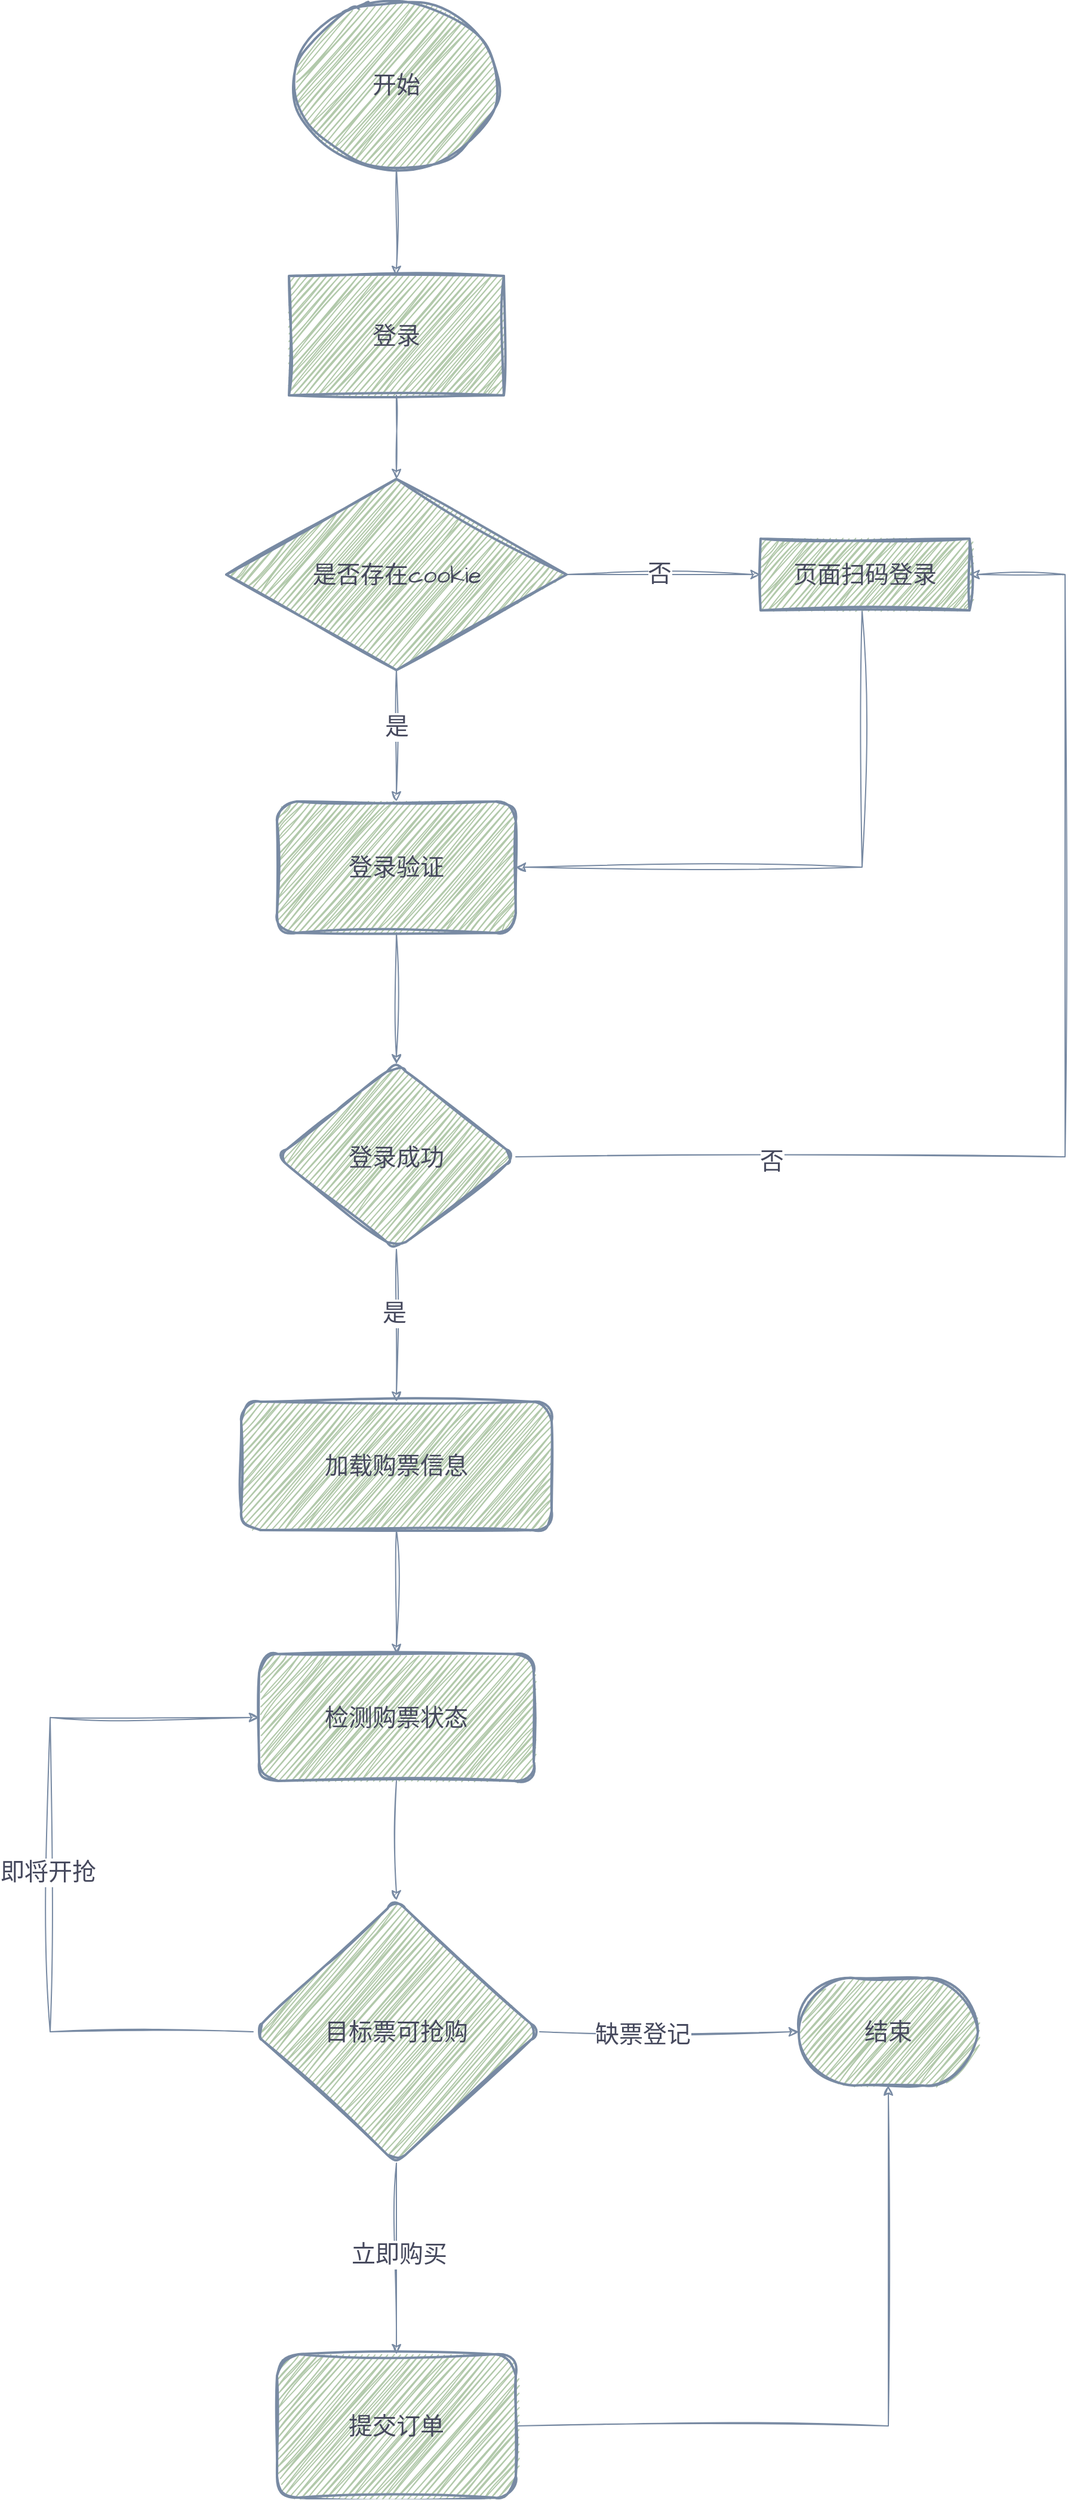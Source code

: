 <mxfile version="20.8.16" type="device"><diagram name="第 1 页" id="ecYE4qq0Zg9CMd1dAzOH"><mxGraphModel dx="2868" dy="1814" grid="1" gridSize="10" guides="1" tooltips="1" connect="1" arrows="1" fold="1" page="1" pageScale="1" pageWidth="827" pageHeight="1169" math="0" shadow="0"><root><mxCell id="0"/><mxCell id="1" parent="0"/><mxCell id="mSB9isJHXnmqN6vRJ4za-3" value="" style="edgeStyle=orthogonalEdgeStyle;rounded=0;sketch=1;hachureGap=4;jiggle=2;curveFitting=1;orthogonalLoop=1;jettySize=auto;html=1;strokeColor=#788AA3;fontFamily=Architects Daughter;fontSource=https%3A%2F%2Ffonts.googleapis.com%2Fcss%3Ffamily%3DArchitects%2BDaughter;fontSize=16;fontColor=#46495D;fillColor=#B2C9AB;" edge="1" parent="1" source="mSB9isJHXnmqN6vRJ4za-1" target="mSB9isJHXnmqN6vRJ4za-2"><mxGeometry relative="1" as="geometry"/></mxCell><mxCell id="mSB9isJHXnmqN6vRJ4za-1" value="开始" style="strokeWidth=2;html=1;shape=mxgraph.flowchart.start_2;whiteSpace=wrap;sketch=1;hachureGap=4;jiggle=2;curveFitting=1;fontFamily=Architects Daughter;fontSource=https%3A%2F%2Ffonts.googleapis.com%2Fcss%3Ffamily%3DArchitects%2BDaughter;fontSize=20;labelBackgroundColor=none;fillColor=#B2C9AB;strokeColor=#788AA3;fontColor=#46495D;" vertex="1" parent="1"><mxGeometry x="405" y="90" width="170" height="140" as="geometry"/></mxCell><mxCell id="mSB9isJHXnmqN6vRJ4za-5" value="" style="edgeStyle=orthogonalEdgeStyle;rounded=0;sketch=1;hachureGap=4;jiggle=2;curveFitting=1;orthogonalLoop=1;jettySize=auto;html=1;strokeColor=#788AA3;fontFamily=Architects Daughter;fontSource=https%3A%2F%2Ffonts.googleapis.com%2Fcss%3Ffamily%3DArchitects%2BDaughter;fontSize=16;fontColor=#46495D;fillColor=#B2C9AB;" edge="1" parent="1" source="mSB9isJHXnmqN6vRJ4za-2" target="mSB9isJHXnmqN6vRJ4za-4"><mxGeometry relative="1" as="geometry"/></mxCell><mxCell id="mSB9isJHXnmqN6vRJ4za-2" value="登录" style="whiteSpace=wrap;html=1;fontSize=20;fontFamily=Architects Daughter;fillColor=#B2C9AB;strokeColor=#788AA3;fontColor=#46495D;strokeWidth=2;sketch=1;hachureGap=4;jiggle=2;curveFitting=1;fontSource=https%3A%2F%2Ffonts.googleapis.com%2Fcss%3Ffamily%3DArchitects%2BDaughter;labelBackgroundColor=none;" vertex="1" parent="1"><mxGeometry x="400" y="320" width="180" height="100" as="geometry"/></mxCell><mxCell id="mSB9isJHXnmqN6vRJ4za-7" value="" style="edgeStyle=orthogonalEdgeStyle;rounded=0;sketch=1;hachureGap=4;jiggle=2;curveFitting=1;orthogonalLoop=1;jettySize=auto;html=1;strokeColor=#788AA3;fontFamily=Architects Daughter;fontSource=https%3A%2F%2Ffonts.googleapis.com%2Fcss%3Ffamily%3DArchitects%2BDaughter;fontSize=16;fontColor=#46495D;fillColor=#B2C9AB;" edge="1" parent="1" source="mSB9isJHXnmqN6vRJ4za-4" target="mSB9isJHXnmqN6vRJ4za-6"><mxGeometry relative="1" as="geometry"/></mxCell><mxCell id="mSB9isJHXnmqN6vRJ4za-8" value="否" style="edgeLabel;html=1;align=center;verticalAlign=middle;resizable=0;points=[];fontSize=20;fontFamily=Architects Daughter;fontColor=#46495D;" vertex="1" connectable="0" parent="mSB9isJHXnmqN6vRJ4za-7"><mxGeometry x="-0.059" y="1" relative="1" as="geometry"><mxPoint x="1" as="offset"/></mxGeometry></mxCell><mxCell id="mSB9isJHXnmqN6vRJ4za-10" value="" style="edgeStyle=orthogonalEdgeStyle;rounded=0;sketch=1;hachureGap=4;jiggle=2;curveFitting=1;orthogonalLoop=1;jettySize=auto;html=1;strokeColor=#788AA3;fontFamily=Architects Daughter;fontSource=https%3A%2F%2Ffonts.googleapis.com%2Fcss%3Ffamily%3DArchitects%2BDaughter;fontSize=16;fontColor=#46495D;fillColor=#B2C9AB;" edge="1" parent="1" source="mSB9isJHXnmqN6vRJ4za-4" target="mSB9isJHXnmqN6vRJ4za-9"><mxGeometry relative="1" as="geometry"/></mxCell><mxCell id="mSB9isJHXnmqN6vRJ4za-12" value="是" style="edgeLabel;html=1;align=center;verticalAlign=middle;resizable=0;points=[];fontSize=20;fontFamily=Architects Daughter;fontColor=#46495D;" vertex="1" connectable="0" parent="mSB9isJHXnmqN6vRJ4za-10"><mxGeometry x="-0.145" relative="1" as="geometry"><mxPoint as="offset"/></mxGeometry></mxCell><mxCell id="mSB9isJHXnmqN6vRJ4za-4" value="是否存在cookie" style="rhombus;whiteSpace=wrap;html=1;fontSize=20;fontFamily=Architects Daughter;fillColor=#B2C9AB;strokeColor=#788AA3;fontColor=#46495D;strokeWidth=2;sketch=1;hachureGap=4;jiggle=2;curveFitting=1;fontSource=https%3A%2F%2Ffonts.googleapis.com%2Fcss%3Ffamily%3DArchitects%2BDaughter;labelBackgroundColor=none;" vertex="1" parent="1"><mxGeometry x="347.5" y="490" width="285" height="160" as="geometry"/></mxCell><mxCell id="mSB9isJHXnmqN6vRJ4za-11" style="edgeStyle=orthogonalEdgeStyle;rounded=0;sketch=1;hachureGap=4;jiggle=2;curveFitting=1;orthogonalLoop=1;jettySize=auto;html=1;entryX=1;entryY=0.5;entryDx=0;entryDy=0;strokeColor=#788AA3;fontFamily=Architects Daughter;fontSource=https%3A%2F%2Ffonts.googleapis.com%2Fcss%3Ffamily%3DArchitects%2BDaughter;fontSize=16;fontColor=#46495D;fillColor=#B2C9AB;" edge="1" parent="1" source="mSB9isJHXnmqN6vRJ4za-6" target="mSB9isJHXnmqN6vRJ4za-9"><mxGeometry relative="1" as="geometry"><Array as="points"><mxPoint x="880" y="815"/></Array></mxGeometry></mxCell><mxCell id="mSB9isJHXnmqN6vRJ4za-6" value="页面扫码登录" style="whiteSpace=wrap;html=1;fontSize=20;fontFamily=Architects Daughter;fillColor=#B2C9AB;strokeColor=#788AA3;fontColor=#46495D;strokeWidth=2;sketch=1;hachureGap=4;jiggle=2;curveFitting=1;fontSource=https%3A%2F%2Ffonts.googleapis.com%2Fcss%3Ffamily%3DArchitects%2BDaughter;labelBackgroundColor=none;" vertex="1" parent="1"><mxGeometry x="795" y="540" width="175" height="60" as="geometry"/></mxCell><mxCell id="mSB9isJHXnmqN6vRJ4za-14" value="" style="edgeStyle=orthogonalEdgeStyle;rounded=0;sketch=1;hachureGap=4;jiggle=2;curveFitting=1;orthogonalLoop=1;jettySize=auto;html=1;strokeColor=#788AA3;fontFamily=Architects Daughter;fontSource=https%3A%2F%2Ffonts.googleapis.com%2Fcss%3Ffamily%3DArchitects%2BDaughter;fontSize=16;fontColor=#46495D;fillColor=#B2C9AB;" edge="1" parent="1" source="mSB9isJHXnmqN6vRJ4za-9" target="mSB9isJHXnmqN6vRJ4za-13"><mxGeometry relative="1" as="geometry"/></mxCell><mxCell id="mSB9isJHXnmqN6vRJ4za-9" value="登录验证" style="rounded=1;whiteSpace=wrap;html=1;fontSize=20;fontFamily=Architects Daughter;fillColor=#B2C9AB;strokeColor=#788AA3;fontColor=#46495D;strokeWidth=2;sketch=1;hachureGap=4;jiggle=2;curveFitting=1;fontSource=https%3A%2F%2Ffonts.googleapis.com%2Fcss%3Ffamily%3DArchitects%2BDaughter;labelBackgroundColor=none;" vertex="1" parent="1"><mxGeometry x="390" y="760" width="200" height="110" as="geometry"/></mxCell><mxCell id="mSB9isJHXnmqN6vRJ4za-15" style="edgeStyle=orthogonalEdgeStyle;rounded=0;sketch=1;hachureGap=4;jiggle=2;curveFitting=1;orthogonalLoop=1;jettySize=auto;html=1;entryX=1;entryY=0.5;entryDx=0;entryDy=0;strokeColor=#788AA3;fontFamily=Architects Daughter;fontSource=https%3A%2F%2Ffonts.googleapis.com%2Fcss%3Ffamily%3DArchitects%2BDaughter;fontSize=16;fontColor=#46495D;fillColor=#B2C9AB;" edge="1" parent="1" source="mSB9isJHXnmqN6vRJ4za-13" target="mSB9isJHXnmqN6vRJ4za-6"><mxGeometry relative="1" as="geometry"><Array as="points"><mxPoint x="1050" y="1058"/><mxPoint x="1050" y="570"/></Array></mxGeometry></mxCell><mxCell id="mSB9isJHXnmqN6vRJ4za-16" value="否" style="edgeLabel;html=1;align=center;verticalAlign=middle;resizable=0;points=[];fontSize=20;fontFamily=Architects Daughter;fontColor=#46495D;" vertex="1" connectable="0" parent="mSB9isJHXnmqN6vRJ4za-15"><mxGeometry x="-0.584" y="-2" relative="1" as="geometry"><mxPoint y="1" as="offset"/></mxGeometry></mxCell><mxCell id="mSB9isJHXnmqN6vRJ4za-18" value="" style="edgeStyle=orthogonalEdgeStyle;rounded=0;sketch=1;hachureGap=4;jiggle=2;curveFitting=1;orthogonalLoop=1;jettySize=auto;html=1;strokeColor=#788AA3;fontFamily=Architects Daughter;fontSource=https%3A%2F%2Ffonts.googleapis.com%2Fcss%3Ffamily%3DArchitects%2BDaughter;fontSize=16;fontColor=#46495D;fillColor=#B2C9AB;" edge="1" parent="1" source="mSB9isJHXnmqN6vRJ4za-13" target="mSB9isJHXnmqN6vRJ4za-17"><mxGeometry relative="1" as="geometry"/></mxCell><mxCell id="mSB9isJHXnmqN6vRJ4za-19" value="是" style="edgeLabel;html=1;align=center;verticalAlign=middle;resizable=0;points=[];fontSize=20;fontFamily=Architects Daughter;fontColor=#46495D;" vertex="1" connectable="0" parent="mSB9isJHXnmqN6vRJ4za-18"><mxGeometry x="-0.169" y="-2" relative="1" as="geometry"><mxPoint as="offset"/></mxGeometry></mxCell><mxCell id="mSB9isJHXnmqN6vRJ4za-13" value="登录成功" style="rhombus;whiteSpace=wrap;html=1;fontSize=20;fontFamily=Architects Daughter;fillColor=#B2C9AB;strokeColor=#788AA3;fontColor=#46495D;rounded=1;strokeWidth=2;sketch=1;hachureGap=4;jiggle=2;curveFitting=1;fontSource=https%3A%2F%2Ffonts.googleapis.com%2Fcss%3Ffamily%3DArchitects%2BDaughter;labelBackgroundColor=none;" vertex="1" parent="1"><mxGeometry x="390" y="980" width="200" height="155" as="geometry"/></mxCell><mxCell id="mSB9isJHXnmqN6vRJ4za-21" value="" style="edgeStyle=orthogonalEdgeStyle;rounded=0;sketch=1;hachureGap=4;jiggle=2;curveFitting=1;orthogonalLoop=1;jettySize=auto;html=1;strokeColor=#788AA3;fontFamily=Architects Daughter;fontSource=https%3A%2F%2Ffonts.googleapis.com%2Fcss%3Ffamily%3DArchitects%2BDaughter;fontSize=16;fontColor=#46495D;fillColor=#B2C9AB;" edge="1" parent="1" source="mSB9isJHXnmqN6vRJ4za-17" target="mSB9isJHXnmqN6vRJ4za-20"><mxGeometry relative="1" as="geometry"/></mxCell><mxCell id="mSB9isJHXnmqN6vRJ4za-17" value="加载购票信息" style="rounded=1;whiteSpace=wrap;html=1;fontSize=20;fontFamily=Architects Daughter;fillColor=#B2C9AB;strokeColor=#788AA3;fontColor=#46495D;strokeWidth=2;sketch=1;hachureGap=4;jiggle=2;curveFitting=1;fontSource=https%3A%2F%2Ffonts.googleapis.com%2Fcss%3Ffamily%3DArchitects%2BDaughter;labelBackgroundColor=none;" vertex="1" parent="1"><mxGeometry x="360" y="1262.5" width="260" height="107.5" as="geometry"/></mxCell><mxCell id="mSB9isJHXnmqN6vRJ4za-24" value="" style="edgeStyle=orthogonalEdgeStyle;rounded=0;sketch=1;hachureGap=4;jiggle=2;curveFitting=1;orthogonalLoop=1;jettySize=auto;html=1;strokeColor=#788AA3;fontFamily=Architects Daughter;fontSource=https%3A%2F%2Ffonts.googleapis.com%2Fcss%3Ffamily%3DArchitects%2BDaughter;fontSize=16;fontColor=#46495D;fillColor=#B2C9AB;" edge="1" parent="1" source="mSB9isJHXnmqN6vRJ4za-20" target="mSB9isJHXnmqN6vRJ4za-23"><mxGeometry relative="1" as="geometry"/></mxCell><mxCell id="mSB9isJHXnmqN6vRJ4za-20" value="检测购票状态" style="whiteSpace=wrap;html=1;fontSize=20;fontFamily=Architects Daughter;fillColor=#B2C9AB;strokeColor=#788AA3;fontColor=#46495D;rounded=1;strokeWidth=2;sketch=1;hachureGap=4;jiggle=2;curveFitting=1;fontSource=https%3A%2F%2Ffonts.googleapis.com%2Fcss%3Ffamily%3DArchitects%2BDaughter;labelBackgroundColor=none;" vertex="1" parent="1"><mxGeometry x="375" y="1473.75" width="230" height="106.25" as="geometry"/></mxCell><mxCell id="mSB9isJHXnmqN6vRJ4za-25" style="edgeStyle=orthogonalEdgeStyle;rounded=0;sketch=1;hachureGap=4;jiggle=2;curveFitting=1;orthogonalLoop=1;jettySize=auto;html=1;entryX=0;entryY=0.5;entryDx=0;entryDy=0;strokeColor=#788AA3;fontFamily=Architects Daughter;fontSource=https%3A%2F%2Ffonts.googleapis.com%2Fcss%3Ffamily%3DArchitects%2BDaughter;fontSize=16;fontColor=#46495D;fillColor=#B2C9AB;exitX=0;exitY=0.5;exitDx=0;exitDy=0;" edge="1" parent="1" source="mSB9isJHXnmqN6vRJ4za-23" target="mSB9isJHXnmqN6vRJ4za-20"><mxGeometry relative="1" as="geometry"><Array as="points"><mxPoint x="200" y="1790"/><mxPoint x="200" y="1527"/></Array></mxGeometry></mxCell><mxCell id="mSB9isJHXnmqN6vRJ4za-26" value="即将开抢" style="edgeLabel;html=1;align=center;verticalAlign=middle;resizable=0;points=[];fontSize=20;fontFamily=Architects Daughter;fontColor=#46495D;" vertex="1" connectable="0" parent="mSB9isJHXnmqN6vRJ4za-25"><mxGeometry x="-0.0" y="2" relative="1" as="geometry"><mxPoint as="offset"/></mxGeometry></mxCell><mxCell id="mSB9isJHXnmqN6vRJ4za-28" style="edgeStyle=orthogonalEdgeStyle;rounded=0;sketch=1;hachureGap=4;jiggle=2;curveFitting=1;orthogonalLoop=1;jettySize=auto;html=1;strokeColor=#788AA3;fontFamily=Architects Daughter;fontSource=https%3A%2F%2Ffonts.googleapis.com%2Fcss%3Ffamily%3DArchitects%2BDaughter;fontSize=16;fontColor=#46495D;fillColor=#B2C9AB;" edge="1" parent="1" source="mSB9isJHXnmqN6vRJ4za-23" target="mSB9isJHXnmqN6vRJ4za-27"><mxGeometry relative="1" as="geometry"/></mxCell><mxCell id="mSB9isJHXnmqN6vRJ4za-29" value="缺票登记" style="edgeLabel;html=1;align=center;verticalAlign=middle;resizable=0;points=[];fontSize=20;fontFamily=Architects Daughter;fontColor=#46495D;" vertex="1" connectable="0" parent="mSB9isJHXnmqN6vRJ4za-28"><mxGeometry x="-0.213" y="-2" relative="1" as="geometry"><mxPoint as="offset"/></mxGeometry></mxCell><mxCell id="mSB9isJHXnmqN6vRJ4za-31" value="" style="edgeStyle=orthogonalEdgeStyle;rounded=0;sketch=1;hachureGap=4;jiggle=2;curveFitting=1;orthogonalLoop=1;jettySize=auto;html=1;strokeColor=#788AA3;fontFamily=Architects Daughter;fontSource=https%3A%2F%2Ffonts.googleapis.com%2Fcss%3Ffamily%3DArchitects%2BDaughter;fontSize=16;fontColor=#46495D;fillColor=#B2C9AB;" edge="1" parent="1" source="mSB9isJHXnmqN6vRJ4za-23" target="mSB9isJHXnmqN6vRJ4za-30"><mxGeometry relative="1" as="geometry"/></mxCell><mxCell id="mSB9isJHXnmqN6vRJ4za-32" value="立即购买" style="edgeLabel;html=1;align=center;verticalAlign=middle;resizable=0;points=[];fontSize=20;fontFamily=Architects Daughter;fontColor=#46495D;" vertex="1" connectable="0" parent="mSB9isJHXnmqN6vRJ4za-31"><mxGeometry x="-0.05" y="2" relative="1" as="geometry"><mxPoint as="offset"/></mxGeometry></mxCell><mxCell id="mSB9isJHXnmqN6vRJ4za-23" value="目标票可抢购" style="rhombus;whiteSpace=wrap;html=1;fontSize=20;fontFamily=Architects Daughter;fillColor=#B2C9AB;strokeColor=#788AA3;fontColor=#46495D;rounded=1;strokeWidth=2;sketch=1;hachureGap=4;jiggle=2;curveFitting=1;fontSource=https%3A%2F%2Ffonts.googleapis.com%2Fcss%3Ffamily%3DArchitects%2BDaughter;labelBackgroundColor=none;" vertex="1" parent="1"><mxGeometry x="370" y="1680" width="240" height="220" as="geometry"/></mxCell><mxCell id="mSB9isJHXnmqN6vRJ4za-27" value="结束" style="strokeWidth=2;html=1;shape=mxgraph.flowchart.terminator;whiteSpace=wrap;sketch=1;hachureGap=4;jiggle=2;curveFitting=1;strokeColor=#788AA3;fontFamily=Architects Daughter;fontSource=https%3A%2F%2Ffonts.googleapis.com%2Fcss%3Ffamily%3DArchitects%2BDaughter;fontSize=20;fontColor=#46495D;fillColor=#B2C9AB;" vertex="1" parent="1"><mxGeometry x="827" y="1745" width="150" height="90" as="geometry"/></mxCell><mxCell id="mSB9isJHXnmqN6vRJ4za-33" style="edgeStyle=orthogonalEdgeStyle;rounded=0;sketch=1;hachureGap=4;jiggle=2;curveFitting=1;orthogonalLoop=1;jettySize=auto;html=1;strokeColor=#788AA3;fontFamily=Architects Daughter;fontSource=https%3A%2F%2Ffonts.googleapis.com%2Fcss%3Ffamily%3DArchitects%2BDaughter;fontSize=16;fontColor=#46495D;fillColor=#B2C9AB;" edge="1" parent="1" source="mSB9isJHXnmqN6vRJ4za-30" target="mSB9isJHXnmqN6vRJ4za-27"><mxGeometry relative="1" as="geometry"/></mxCell><mxCell id="mSB9isJHXnmqN6vRJ4za-30" value="提交订单" style="whiteSpace=wrap;html=1;fontSize=20;fontFamily=Architects Daughter;fillColor=#B2C9AB;strokeColor=#788AA3;fontColor=#46495D;rounded=1;strokeWidth=2;sketch=1;hachureGap=4;jiggle=2;curveFitting=1;fontSource=https%3A%2F%2Ffonts.googleapis.com%2Fcss%3Ffamily%3DArchitects%2BDaughter;labelBackgroundColor=none;" vertex="1" parent="1"><mxGeometry x="390" y="2060" width="200" height="120" as="geometry"/></mxCell></root></mxGraphModel></diagram></mxfile>